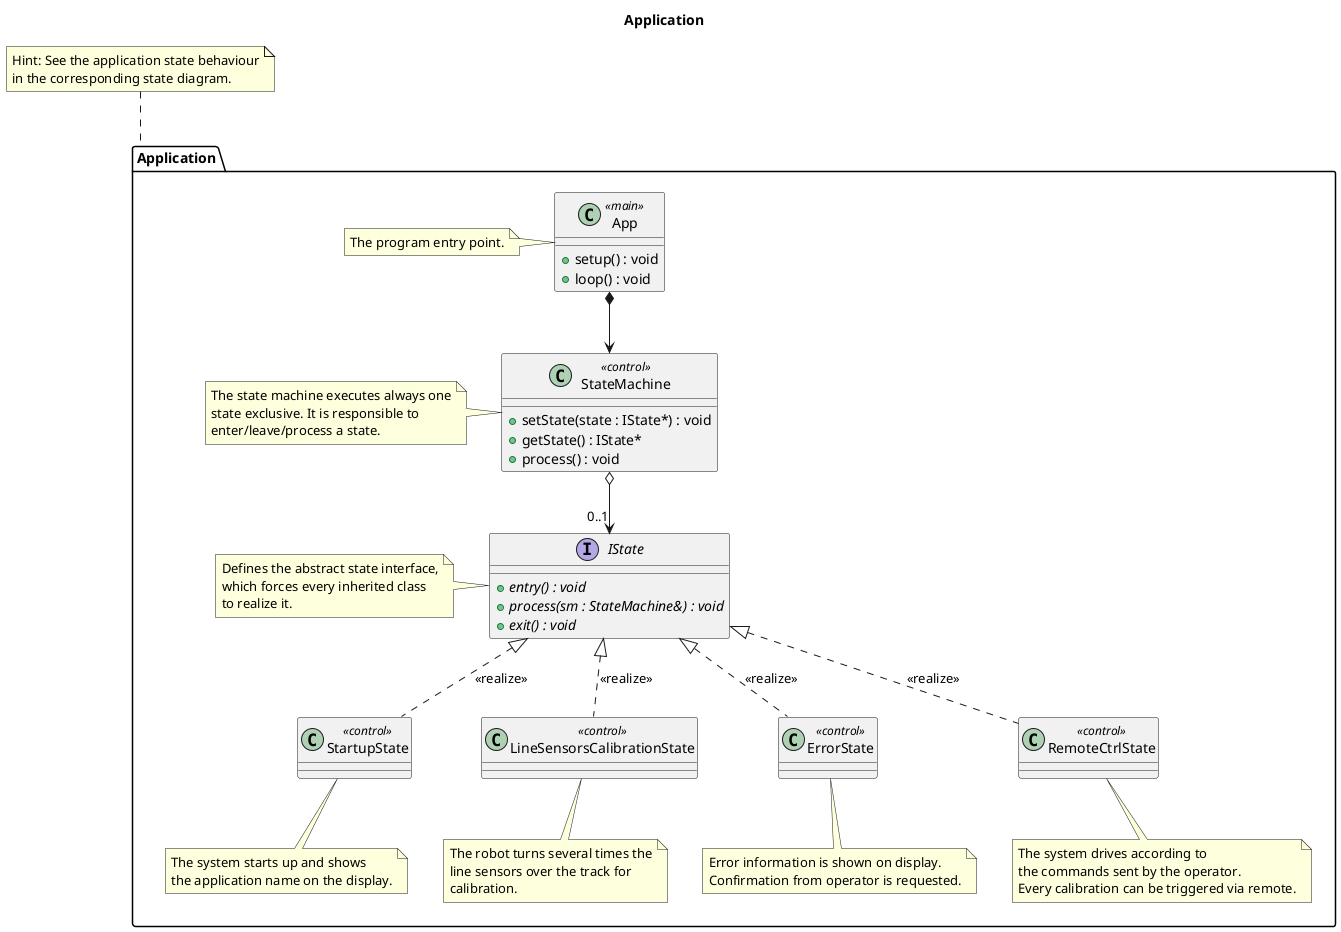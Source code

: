 @startuml RemoteControl Application

title Application

package "Application" as appLayer {

    class App <<main>> {
        + setup() : void
        + loop() : void
    }

    note left of App
        The program entry point.
    end note

    class StateMachine <<control>> {
        + setState(state : IState*) : void
        + getState() : IState*
        + process() : void
    }

    note left of StateMachine
        The state machine executes always one
        state exclusive. It is responsible to
        enter/leave/process a state.
    end note

    interface IState {
        + {abstract} entry() : void
        + {abstract} process(sm : StateMachine&) : void
        + {abstract} exit() : void
    }

    note left of IState
        Defines the abstract state interface,
        which forces every inherited class
        to realize it.
    end note

    class StartupState <<control>>
    class LineSensorsCalibrationState <<control>>
    class ErrorState <<control>>
    class RemoteCtrlState <<control>>

    note bottom of StartupState
        The system starts up and shows
        the application name on the display.
    end note

    note bottom of LineSensorsCalibrationState
        The robot turns several times the
        line sensors over the track for
        calibration.
    end note

    note bottom of ErrorState
        Error information is shown on display.
        Confirmation from operator is requested.
    end note

    note bottom of RemoteCtrlState
        The system drives according to
        the commands sent by the operator.
        Every calibration can be triggered via remote.
    end note
}

note top of  appLayer
    Hint: See the application state behaviour
    in the corresponding state diagram.
end note

App *--> StateMachine

StateMachine o--> "0..1" IState

IState <|.. StartupState: <<realize>>
IState <|.. LineSensorsCalibrationState: <<realize>>
IState <|.. ErrorState: <<realize>>
IState <|.. RemoteCtrlState: <<realize>>

@enduml